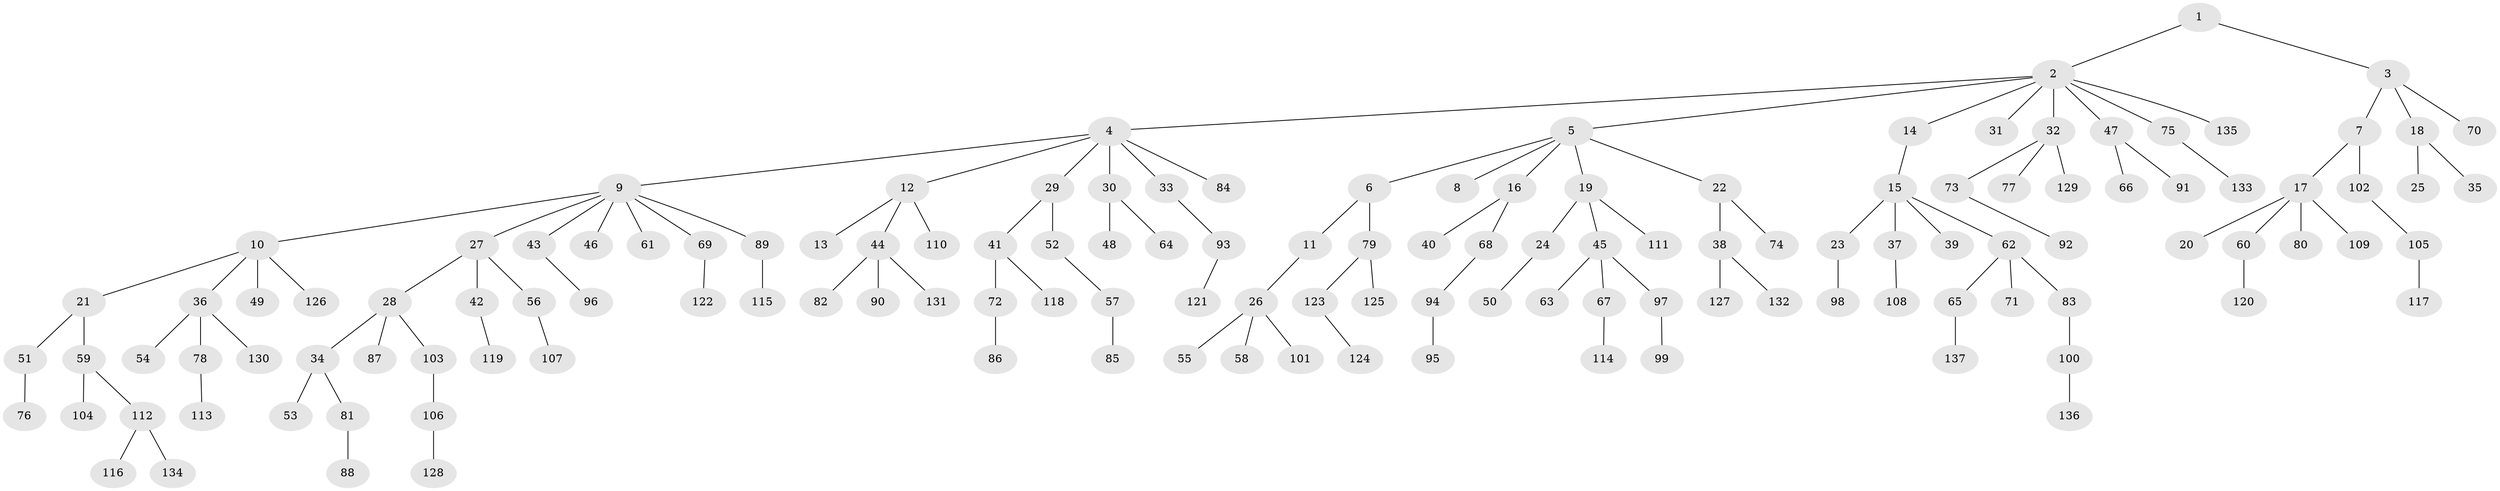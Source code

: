 // Generated by graph-tools (version 1.1) at 2025/53/03/09/25 04:53:39]
// undirected, 137 vertices, 136 edges
graph export_dot {
graph [start="1"]
  node [color=gray90,style=filled];
  1;
  2;
  3;
  4;
  5;
  6;
  7;
  8;
  9;
  10;
  11;
  12;
  13;
  14;
  15;
  16;
  17;
  18;
  19;
  20;
  21;
  22;
  23;
  24;
  25;
  26;
  27;
  28;
  29;
  30;
  31;
  32;
  33;
  34;
  35;
  36;
  37;
  38;
  39;
  40;
  41;
  42;
  43;
  44;
  45;
  46;
  47;
  48;
  49;
  50;
  51;
  52;
  53;
  54;
  55;
  56;
  57;
  58;
  59;
  60;
  61;
  62;
  63;
  64;
  65;
  66;
  67;
  68;
  69;
  70;
  71;
  72;
  73;
  74;
  75;
  76;
  77;
  78;
  79;
  80;
  81;
  82;
  83;
  84;
  85;
  86;
  87;
  88;
  89;
  90;
  91;
  92;
  93;
  94;
  95;
  96;
  97;
  98;
  99;
  100;
  101;
  102;
  103;
  104;
  105;
  106;
  107;
  108;
  109;
  110;
  111;
  112;
  113;
  114;
  115;
  116;
  117;
  118;
  119;
  120;
  121;
  122;
  123;
  124;
  125;
  126;
  127;
  128;
  129;
  130;
  131;
  132;
  133;
  134;
  135;
  136;
  137;
  1 -- 2;
  1 -- 3;
  2 -- 4;
  2 -- 5;
  2 -- 14;
  2 -- 31;
  2 -- 32;
  2 -- 47;
  2 -- 75;
  2 -- 135;
  3 -- 7;
  3 -- 18;
  3 -- 70;
  4 -- 9;
  4 -- 12;
  4 -- 29;
  4 -- 30;
  4 -- 33;
  4 -- 84;
  5 -- 6;
  5 -- 8;
  5 -- 16;
  5 -- 19;
  5 -- 22;
  6 -- 11;
  6 -- 79;
  7 -- 17;
  7 -- 102;
  9 -- 10;
  9 -- 27;
  9 -- 43;
  9 -- 46;
  9 -- 61;
  9 -- 69;
  9 -- 89;
  10 -- 21;
  10 -- 36;
  10 -- 49;
  10 -- 126;
  11 -- 26;
  12 -- 13;
  12 -- 44;
  12 -- 110;
  14 -- 15;
  15 -- 23;
  15 -- 37;
  15 -- 39;
  15 -- 62;
  16 -- 40;
  16 -- 68;
  17 -- 20;
  17 -- 60;
  17 -- 80;
  17 -- 109;
  18 -- 25;
  18 -- 35;
  19 -- 24;
  19 -- 45;
  19 -- 111;
  21 -- 51;
  21 -- 59;
  22 -- 38;
  22 -- 74;
  23 -- 98;
  24 -- 50;
  26 -- 55;
  26 -- 58;
  26 -- 101;
  27 -- 28;
  27 -- 42;
  27 -- 56;
  28 -- 34;
  28 -- 87;
  28 -- 103;
  29 -- 41;
  29 -- 52;
  30 -- 48;
  30 -- 64;
  32 -- 73;
  32 -- 77;
  32 -- 129;
  33 -- 93;
  34 -- 53;
  34 -- 81;
  36 -- 54;
  36 -- 78;
  36 -- 130;
  37 -- 108;
  38 -- 127;
  38 -- 132;
  41 -- 72;
  41 -- 118;
  42 -- 119;
  43 -- 96;
  44 -- 82;
  44 -- 90;
  44 -- 131;
  45 -- 63;
  45 -- 67;
  45 -- 97;
  47 -- 66;
  47 -- 91;
  51 -- 76;
  52 -- 57;
  56 -- 107;
  57 -- 85;
  59 -- 104;
  59 -- 112;
  60 -- 120;
  62 -- 65;
  62 -- 71;
  62 -- 83;
  65 -- 137;
  67 -- 114;
  68 -- 94;
  69 -- 122;
  72 -- 86;
  73 -- 92;
  75 -- 133;
  78 -- 113;
  79 -- 123;
  79 -- 125;
  81 -- 88;
  83 -- 100;
  89 -- 115;
  93 -- 121;
  94 -- 95;
  97 -- 99;
  100 -- 136;
  102 -- 105;
  103 -- 106;
  105 -- 117;
  106 -- 128;
  112 -- 116;
  112 -- 134;
  123 -- 124;
}
